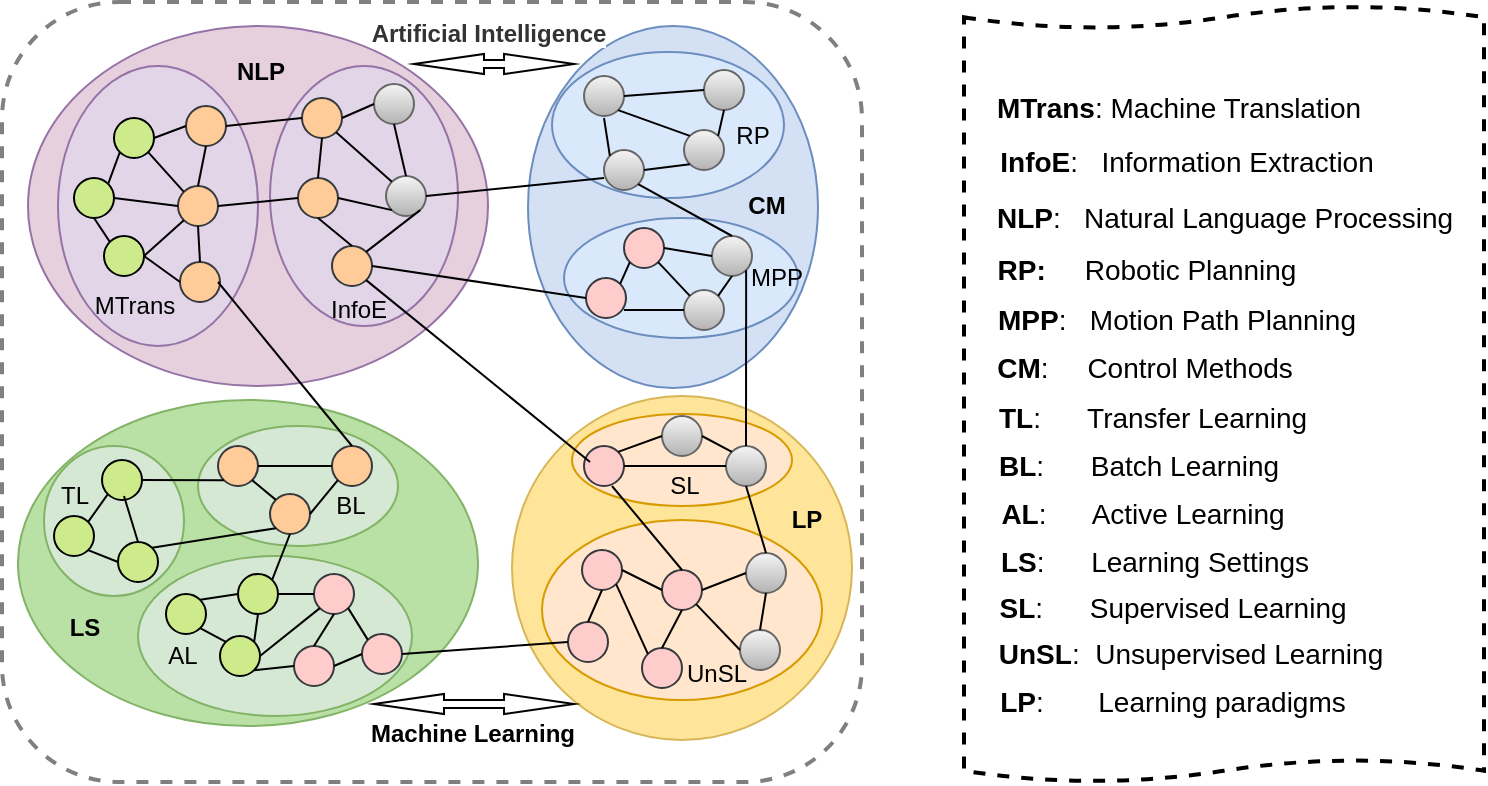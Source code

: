 <mxfile version="13.7.3" type="device"><diagram id="14IE2rQUAsmaFd_VFxhA" name="第 1 页"><mxGraphModel dx="782" dy="497" grid="1" gridSize="10" guides="1" tooltips="1" connect="1" arrows="1" fold="1" page="1" pageScale="1" pageWidth="827" pageHeight="1169" math="0" shadow="0"><root><mxCell id="0"/><mxCell id="1" parent="0"/><mxCell id="2hEy3VEk0m3lQvkDzE6Z-232" value="" style="shape=tape;whiteSpace=wrap;html=1;strokeWidth=2;size=0.029;dashed=1;" vertex="1" parent="1"><mxGeometry x="503" y="180" width="260" height="388" as="geometry"/></mxCell><mxCell id="2hEy3VEk0m3lQvkDzE6Z-185" value="" style="rounded=1;whiteSpace=wrap;html=1;dashed=1;strokeWidth=2;strokeColor=#808080;" vertex="1" parent="1"><mxGeometry x="22" y="178" width="430" height="390" as="geometry"/></mxCell><mxCell id="2hEy3VEk0m3lQvkDzE6Z-158" value="" style="ellipse;whiteSpace=wrap;html=1;strokeColor=#d6b656;fillColor=#FFE599;" vertex="1" parent="1"><mxGeometry x="277" y="375" width="170" height="172" as="geometry"/></mxCell><mxCell id="2hEy3VEk0m3lQvkDzE6Z-157" value="" style="ellipse;whiteSpace=wrap;html=1;strokeColor=#d79b00;fillColor=#ffe6cc;" vertex="1" parent="1"><mxGeometry x="292" y="437" width="140" height="90" as="geometry"/></mxCell><mxCell id="2hEy3VEk0m3lQvkDzE6Z-129" value="" style="ellipse;whiteSpace=wrap;html=1;strokeColor=#d79b00;fillColor=#ffe6cc;" vertex="1" parent="1"><mxGeometry x="307" y="384" width="110" height="46" as="geometry"/></mxCell><mxCell id="2hEy3VEk0m3lQvkDzE6Z-123" value="" style="ellipse;whiteSpace=wrap;html=1;strokeColor=#82b366;fillColor=#B9E0A5;" vertex="1" parent="1"><mxGeometry x="30" y="377" width="230" height="163" as="geometry"/></mxCell><mxCell id="2hEy3VEk0m3lQvkDzE6Z-107" value="" style="ellipse;whiteSpace=wrap;html=1;strokeColor=#82b366;fillColor=#d5e8d4;" vertex="1" parent="1"><mxGeometry x="90" y="455" width="137" height="80" as="geometry"/></mxCell><mxCell id="2hEy3VEk0m3lQvkDzE6Z-97" value="" style="ellipse;whiteSpace=wrap;html=1;strokeColor=#82b366;fillColor=#d5e8d4;" vertex="1" parent="1"><mxGeometry x="43" y="400" width="70" height="75" as="geometry"/></mxCell><mxCell id="2hEy3VEk0m3lQvkDzE6Z-90" value="" style="ellipse;whiteSpace=wrap;html=1;strokeColor=#82b366;fillColor=#d5e8d4;" vertex="1" parent="1"><mxGeometry x="120" y="390" width="100" height="60" as="geometry"/></mxCell><mxCell id="2hEy3VEk0m3lQvkDzE6Z-80" value="" style="ellipse;whiteSpace=wrap;html=1;strokeColor=#6c8ebf;fillColor=#D4E1F5;" vertex="1" parent="1"><mxGeometry x="285" y="190" width="145" height="181" as="geometry"/></mxCell><mxCell id="2hEy3VEk0m3lQvkDzE6Z-77" value="" style="ellipse;whiteSpace=wrap;html=1;strokeColor=#9673a6;fillColor=#E6D0DE;" vertex="1" parent="1"><mxGeometry x="35" y="190" width="230" height="180" as="geometry"/></mxCell><mxCell id="2hEy3VEk0m3lQvkDzE6Z-73" value="" style="ellipse;whiteSpace=wrap;html=1;strokeColor=#6c8ebf;fillColor=#dae8fc;" vertex="1" parent="1"><mxGeometry x="303" y="286" width="117" height="60" as="geometry"/></mxCell><mxCell id="2hEy3VEk0m3lQvkDzE6Z-60" value="" style="ellipse;whiteSpace=wrap;html=1;strokeColor=#6c8ebf;fillColor=#dae8fc;" vertex="1" parent="1"><mxGeometry x="297" y="203" width="116" height="73" as="geometry"/></mxCell><mxCell id="2hEy3VEk0m3lQvkDzE6Z-39" value="" style="ellipse;whiteSpace=wrap;html=1;strokeColor=#9673a6;fillColor=#e1d5e7;" vertex="1" parent="1"><mxGeometry x="156" y="210" width="94" height="130" as="geometry"/></mxCell><mxCell id="2hEy3VEk0m3lQvkDzE6Z-29" value="" style="ellipse;whiteSpace=wrap;html=1;strokeColor=#9673a6;fillColor=#e1d5e7;" vertex="1" parent="1"><mxGeometry x="50" y="210" width="100" height="140" as="geometry"/></mxCell><mxCell id="2hEy3VEk0m3lQvkDzE6Z-2" value="" style="ellipse;whiteSpace=wrap;html=1;aspect=fixed;fillColor=#cdeb8b;" vertex="1" parent="1"><mxGeometry x="78" y="236" width="20" height="20" as="geometry"/></mxCell><mxCell id="2hEy3VEk0m3lQvkDzE6Z-3" value="" style="ellipse;whiteSpace=wrap;html=1;aspect=fixed;fillColor=#cdeb8b;" vertex="1" parent="1"><mxGeometry x="58" y="266" width="20" height="20" as="geometry"/></mxCell><mxCell id="2hEy3VEk0m3lQvkDzE6Z-4" value="" style="ellipse;whiteSpace=wrap;html=1;aspect=fixed;fillColor=#cdeb8b;" vertex="1" parent="1"><mxGeometry x="73" y="295" width="20" height="20" as="geometry"/></mxCell><mxCell id="2hEy3VEk0m3lQvkDzE6Z-7" value="" style="ellipse;whiteSpace=wrap;html=1;aspect=fixed;fillColor=#ffcc99;strokeColor=#36393d;" vertex="1" parent="1"><mxGeometry x="114" y="230" width="20" height="20" as="geometry"/></mxCell><mxCell id="2hEy3VEk0m3lQvkDzE6Z-8" value="" style="ellipse;whiteSpace=wrap;html=1;aspect=fixed;fillColor=#ffcc99;strokeColor=#36393d;" vertex="1" parent="1"><mxGeometry x="110" y="270" width="20" height="20" as="geometry"/></mxCell><mxCell id="2hEy3VEk0m3lQvkDzE6Z-9" value="" style="ellipse;whiteSpace=wrap;html=1;aspect=fixed;fillColor=#ffcc99;strokeColor=#36393d;" vertex="1" parent="1"><mxGeometry x="111" y="308" width="20" height="20" as="geometry"/></mxCell><mxCell id="2hEy3VEk0m3lQvkDzE6Z-12" value="" style="ellipse;whiteSpace=wrap;html=1;aspect=fixed;fillColor=#ffcc99;strokeColor=#36393d;" vertex="1" parent="1"><mxGeometry x="170" y="266" width="20" height="20" as="geometry"/></mxCell><mxCell id="2hEy3VEk0m3lQvkDzE6Z-13" value="" style="ellipse;whiteSpace=wrap;html=1;aspect=fixed;fillColor=#ffcc99;strokeColor=#36393d;" vertex="1" parent="1"><mxGeometry x="172" y="226" width="20" height="20" as="geometry"/></mxCell><mxCell id="2hEy3VEk0m3lQvkDzE6Z-14" value="" style="endArrow=none;html=1;exitX=1;exitY=0.5;exitDx=0;exitDy=0;entryX=0;entryY=0.5;entryDx=0;entryDy=0;" edge="1" parent="1" source="2hEy3VEk0m3lQvkDzE6Z-2" target="2hEy3VEk0m3lQvkDzE6Z-7"><mxGeometry width="50" height="50" relative="1" as="geometry"><mxPoint x="370" y="430" as="sourcePoint"/><mxPoint x="110" y="240" as="targetPoint"/></mxGeometry></mxCell><mxCell id="2hEy3VEk0m3lQvkDzE6Z-15" value="" style="endArrow=none;html=1;exitX=1;exitY=1;exitDx=0;exitDy=0;entryX=0;entryY=0;entryDx=0;entryDy=0;" edge="1" parent="1" source="2hEy3VEk0m3lQvkDzE6Z-2" target="2hEy3VEk0m3lQvkDzE6Z-8"><mxGeometry width="50" height="50" relative="1" as="geometry"><mxPoint x="370" y="430" as="sourcePoint"/><mxPoint x="420" y="380" as="targetPoint"/></mxGeometry></mxCell><mxCell id="2hEy3VEk0m3lQvkDzE6Z-16" value="" style="endArrow=none;html=1;entryX=0;entryY=0.5;entryDx=0;entryDy=0;" edge="1" parent="1" target="2hEy3VEk0m3lQvkDzE6Z-9"><mxGeometry width="50" height="50" relative="1" as="geometry"><mxPoint x="93" y="305" as="sourcePoint"/><mxPoint x="420" y="380" as="targetPoint"/></mxGeometry></mxCell><mxCell id="2hEy3VEk0m3lQvkDzE6Z-17" value="" style="endArrow=none;html=1;exitX=1;exitY=0.5;exitDx=0;exitDy=0;entryX=0;entryY=1;entryDx=0;entryDy=0;" edge="1" parent="1" source="2hEy3VEk0m3lQvkDzE6Z-4" target="2hEy3VEk0m3lQvkDzE6Z-8"><mxGeometry width="50" height="50" relative="1" as="geometry"><mxPoint x="370" y="430" as="sourcePoint"/><mxPoint x="420" y="380" as="targetPoint"/></mxGeometry></mxCell><mxCell id="2hEy3VEk0m3lQvkDzE6Z-18" value="" style="endArrow=none;html=1;exitX=1;exitY=0.5;exitDx=0;exitDy=0;" edge="1" parent="1" source="2hEy3VEk0m3lQvkDzE6Z-3"><mxGeometry width="50" height="50" relative="1" as="geometry"><mxPoint x="370" y="430" as="sourcePoint"/><mxPoint x="110" y="280" as="targetPoint"/></mxGeometry></mxCell><mxCell id="2hEy3VEk0m3lQvkDzE6Z-19" value="" style="endArrow=none;html=1;exitX=1;exitY=0;exitDx=0;exitDy=0;entryX=0;entryY=1;entryDx=0;entryDy=0;" edge="1" parent="1" source="2hEy3VEk0m3lQvkDzE6Z-3" target="2hEy3VEk0m3lQvkDzE6Z-2"><mxGeometry width="50" height="50" relative="1" as="geometry"><mxPoint x="370" y="430" as="sourcePoint"/><mxPoint x="420" y="380" as="targetPoint"/></mxGeometry></mxCell><mxCell id="2hEy3VEk0m3lQvkDzE6Z-20" value="" style="endArrow=none;html=1;exitX=0.5;exitY=1;exitDx=0;exitDy=0;entryX=0;entryY=0;entryDx=0;entryDy=0;exitPerimeter=0;" edge="1" parent="1" source="2hEy3VEk0m3lQvkDzE6Z-3" target="2hEy3VEk0m3lQvkDzE6Z-4"><mxGeometry width="50" height="50" relative="1" as="geometry"><mxPoint x="370" y="430" as="sourcePoint"/><mxPoint x="420" y="380" as="targetPoint"/></mxGeometry></mxCell><mxCell id="2hEy3VEk0m3lQvkDzE6Z-21" value="" style="endArrow=none;html=1;entryX=0.5;entryY=1;entryDx=0;entryDy=0;exitX=0.5;exitY=0;exitDx=0;exitDy=0;" edge="1" parent="1" source="2hEy3VEk0m3lQvkDzE6Z-8" target="2hEy3VEk0m3lQvkDzE6Z-7"><mxGeometry width="50" height="50" relative="1" as="geometry"><mxPoint x="370" y="430" as="sourcePoint"/><mxPoint x="420" y="380" as="targetPoint"/></mxGeometry></mxCell><mxCell id="2hEy3VEk0m3lQvkDzE6Z-22" value="" style="endArrow=none;html=1;entryX=0.5;entryY=1;entryDx=0;entryDy=0;exitX=0.5;exitY=0;exitDx=0;exitDy=0;" edge="1" parent="1" source="2hEy3VEk0m3lQvkDzE6Z-9" target="2hEy3VEk0m3lQvkDzE6Z-8"><mxGeometry width="50" height="50" relative="1" as="geometry"><mxPoint x="370" y="430" as="sourcePoint"/><mxPoint x="420" y="380" as="targetPoint"/></mxGeometry></mxCell><mxCell id="2hEy3VEk0m3lQvkDzE6Z-23" value="" style="endArrow=none;html=1;entryX=1;entryY=0.5;entryDx=0;entryDy=0;exitX=0;exitY=0.5;exitDx=0;exitDy=0;" edge="1" parent="1" source="2hEy3VEk0m3lQvkDzE6Z-13" target="2hEy3VEk0m3lQvkDzE6Z-7"><mxGeometry width="50" height="50" relative="1" as="geometry"><mxPoint x="370" y="430" as="sourcePoint"/><mxPoint x="420" y="380" as="targetPoint"/></mxGeometry></mxCell><mxCell id="2hEy3VEk0m3lQvkDzE6Z-24" value="" style="endArrow=none;html=1;exitX=1;exitY=0.5;exitDx=0;exitDy=0;entryX=0;entryY=0.5;entryDx=0;entryDy=0;" edge="1" parent="1" source="2hEy3VEk0m3lQvkDzE6Z-8" target="2hEy3VEk0m3lQvkDzE6Z-12"><mxGeometry width="50" height="50" relative="1" as="geometry"><mxPoint x="370" y="430" as="sourcePoint"/><mxPoint x="420" y="380" as="targetPoint"/></mxGeometry></mxCell><mxCell id="2hEy3VEk0m3lQvkDzE6Z-26" value="" style="endArrow=none;html=1;entryX=0.5;entryY=1;entryDx=0;entryDy=0;exitX=0.5;exitY=0;exitDx=0;exitDy=0;" edge="1" parent="1" source="2hEy3VEk0m3lQvkDzE6Z-12" target="2hEy3VEk0m3lQvkDzE6Z-13"><mxGeometry width="50" height="50" relative="1" as="geometry"><mxPoint x="370" y="430" as="sourcePoint"/><mxPoint x="420" y="380" as="targetPoint"/></mxGeometry></mxCell><mxCell id="2hEy3VEk0m3lQvkDzE6Z-27" value="" style="ellipse;whiteSpace=wrap;html=1;aspect=fixed;fillColor=#ffcc99;strokeColor=#36393d;" vertex="1" parent="1"><mxGeometry x="187" y="300" width="20" height="20" as="geometry"/></mxCell><mxCell id="2hEy3VEk0m3lQvkDzE6Z-28" value="" style="endArrow=none;html=1;entryX=0.5;entryY=1;entryDx=0;entryDy=0;exitX=0.5;exitY=0;exitDx=0;exitDy=0;" edge="1" parent="1" source="2hEy3VEk0m3lQvkDzE6Z-27" target="2hEy3VEk0m3lQvkDzE6Z-12"><mxGeometry width="50" height="50" relative="1" as="geometry"><mxPoint x="370" y="430" as="sourcePoint"/><mxPoint x="420" y="380" as="targetPoint"/></mxGeometry></mxCell><mxCell id="2hEy3VEk0m3lQvkDzE6Z-30" value="" style="ellipse;whiteSpace=wrap;html=1;aspect=fixed;fillColor=#f5f5f5;strokeColor=#666666;gradientColor=#b3b3b3;" vertex="1" parent="1"><mxGeometry x="208" y="219" width="20" height="20" as="geometry"/></mxCell><mxCell id="2hEy3VEk0m3lQvkDzE6Z-34" value="" style="ellipse;whiteSpace=wrap;html=1;aspect=fixed;fillColor=#f5f5f5;strokeColor=#666666;gradientColor=#b3b3b3;" vertex="1" parent="1"><mxGeometry x="214" y="265" width="20" height="20" as="geometry"/></mxCell><mxCell id="2hEy3VEk0m3lQvkDzE6Z-36" value="" style="endArrow=none;html=1;exitX=1;exitY=0.5;exitDx=0;exitDy=0;entryX=0;entryY=0.5;entryDx=0;entryDy=0;" edge="1" parent="1" source="2hEy3VEk0m3lQvkDzE6Z-13" target="2hEy3VEk0m3lQvkDzE6Z-30"><mxGeometry width="50" height="50" relative="1" as="geometry"><mxPoint x="370" y="330" as="sourcePoint"/><mxPoint x="420" y="280" as="targetPoint"/></mxGeometry></mxCell><mxCell id="2hEy3VEk0m3lQvkDzE6Z-37" value="" style="endArrow=none;html=1;entryX=0;entryY=0;entryDx=0;entryDy=0;exitX=1;exitY=1;exitDx=0;exitDy=0;" edge="1" parent="1" source="2hEy3VEk0m3lQvkDzE6Z-13" target="2hEy3VEk0m3lQvkDzE6Z-34"><mxGeometry width="50" height="50" relative="1" as="geometry"><mxPoint x="190" y="230" as="sourcePoint"/><mxPoint x="420" y="280" as="targetPoint"/></mxGeometry></mxCell><mxCell id="2hEy3VEk0m3lQvkDzE6Z-42" value="" style="endArrow=none;html=1;exitX=1;exitY=0.5;exitDx=0;exitDy=0;entryX=0;entryY=1;entryDx=0;entryDy=0;" edge="1" parent="1" source="2hEy3VEk0m3lQvkDzE6Z-12" target="2hEy3VEk0m3lQvkDzE6Z-34"><mxGeometry width="50" height="50" relative="1" as="geometry"><mxPoint x="370" y="330" as="sourcePoint"/><mxPoint x="420" y="280" as="targetPoint"/></mxGeometry></mxCell><mxCell id="2hEy3VEk0m3lQvkDzE6Z-43" value="" style="endArrow=none;html=1;exitX=0.5;exitY=0;exitDx=0;exitDy=0;entryX=0.5;entryY=1;entryDx=0;entryDy=0;" edge="1" parent="1" source="2hEy3VEk0m3lQvkDzE6Z-34" target="2hEy3VEk0m3lQvkDzE6Z-30"><mxGeometry width="50" height="50" relative="1" as="geometry"><mxPoint x="370" y="330" as="sourcePoint"/><mxPoint x="420" y="280" as="targetPoint"/></mxGeometry></mxCell><mxCell id="2hEy3VEk0m3lQvkDzE6Z-44" value="" style="ellipse;whiteSpace=wrap;html=1;aspect=fixed;fillColor=#f5f5f5;strokeColor=#666666;gradientColor=#b3b3b3;" vertex="1" parent="1"><mxGeometry x="323" y="252" width="20" height="20" as="geometry"/></mxCell><mxCell id="2hEy3VEk0m3lQvkDzE6Z-45" value="" style="ellipse;whiteSpace=wrap;html=1;aspect=fixed;fillColor=#f5f5f5;strokeColor=#666666;gradientColor=#b3b3b3;" vertex="1" parent="1"><mxGeometry x="363" y="242" width="20" height="20" as="geometry"/></mxCell><mxCell id="2hEy3VEk0m3lQvkDzE6Z-46" value="" style="ellipse;whiteSpace=wrap;html=1;aspect=fixed;fillColor=#f5f5f5;strokeColor=#666666;gradientColor=#b3b3b3;" vertex="1" parent="1"><mxGeometry x="313" y="215" width="20" height="20" as="geometry"/></mxCell><mxCell id="2hEy3VEk0m3lQvkDzE6Z-47" value="" style="ellipse;whiteSpace=wrap;html=1;aspect=fixed;fillColor=#f5f5f5;strokeColor=#666666;gradientColor=#b3b3b3;" vertex="1" parent="1"><mxGeometry x="373" y="212" width="20" height="20" as="geometry"/></mxCell><mxCell id="2hEy3VEk0m3lQvkDzE6Z-55" value="" style="endArrow=none;html=1;exitX=1;exitY=0.5;exitDx=0;exitDy=0;entryX=0;entryY=0.5;entryDx=0;entryDy=0;" edge="1" parent="1" source="2hEy3VEk0m3lQvkDzE6Z-46" target="2hEy3VEk0m3lQvkDzE6Z-47"><mxGeometry width="50" height="50" relative="1" as="geometry"><mxPoint x="403" y="426" as="sourcePoint"/><mxPoint x="453" y="376" as="targetPoint"/></mxGeometry></mxCell><mxCell id="2hEy3VEk0m3lQvkDzE6Z-56" value="" style="endArrow=none;html=1;exitX=1;exitY=1;exitDx=0;exitDy=0;entryX=0;entryY=0;entryDx=0;entryDy=0;" edge="1" parent="1" source="2hEy3VEk0m3lQvkDzE6Z-46" target="2hEy3VEk0m3lQvkDzE6Z-45"><mxGeometry width="50" height="50" relative="1" as="geometry"><mxPoint x="403" y="426" as="sourcePoint"/><mxPoint x="453" y="376" as="targetPoint"/></mxGeometry></mxCell><mxCell id="2hEy3VEk0m3lQvkDzE6Z-57" value="" style="endArrow=none;html=1;entryX=0;entryY=0;entryDx=0;entryDy=0;" edge="1" parent="1" target="2hEy3VEk0m3lQvkDzE6Z-44"><mxGeometry width="50" height="50" relative="1" as="geometry"><mxPoint x="323" y="236" as="sourcePoint"/><mxPoint x="453" y="376" as="targetPoint"/></mxGeometry></mxCell><mxCell id="2hEy3VEk0m3lQvkDzE6Z-58" value="" style="endArrow=none;html=1;exitX=1;exitY=0;exitDx=0;exitDy=0;entryX=0.5;entryY=1;entryDx=0;entryDy=0;" edge="1" parent="1" source="2hEy3VEk0m3lQvkDzE6Z-45" target="2hEy3VEk0m3lQvkDzE6Z-47"><mxGeometry width="50" height="50" relative="1" as="geometry"><mxPoint x="403" y="426" as="sourcePoint"/><mxPoint x="453" y="376" as="targetPoint"/></mxGeometry></mxCell><mxCell id="2hEy3VEk0m3lQvkDzE6Z-59" value="" style="endArrow=none;html=1;exitX=1;exitY=0.5;exitDx=0;exitDy=0;entryX=0;entryY=1;entryDx=0;entryDy=0;" edge="1" parent="1" source="2hEy3VEk0m3lQvkDzE6Z-44" target="2hEy3VEk0m3lQvkDzE6Z-45"><mxGeometry width="50" height="50" relative="1" as="geometry"><mxPoint x="403" y="426" as="sourcePoint"/><mxPoint x="453" y="376" as="targetPoint"/></mxGeometry></mxCell><mxCell id="2hEy3VEk0m3lQvkDzE6Z-64" value="" style="ellipse;whiteSpace=wrap;html=1;aspect=fixed;fillColor=#f5f5f5;strokeColor=#666666;gradientColor=#b3b3b3;" vertex="1" parent="1"><mxGeometry x="377" y="295" width="20" height="20" as="geometry"/></mxCell><mxCell id="2hEy3VEk0m3lQvkDzE6Z-65" value="" style="ellipse;whiteSpace=wrap;html=1;aspect=fixed;fillColor=#f5f5f5;strokeColor=#666666;gradientColor=#b3b3b3;" vertex="1" parent="1"><mxGeometry x="363" y="322" width="20" height="20" as="geometry"/></mxCell><mxCell id="2hEy3VEk0m3lQvkDzE6Z-66" value="" style="ellipse;whiteSpace=wrap;html=1;aspect=fixed;fillColor=#ffcccc;strokeColor=#36393d;" vertex="1" parent="1"><mxGeometry x="314" y="316" width="20" height="20" as="geometry"/></mxCell><mxCell id="2hEy3VEk0m3lQvkDzE6Z-67" value="" style="ellipse;whiteSpace=wrap;html=1;aspect=fixed;fillColor=#ffcccc;strokeColor=#36393d;" vertex="1" parent="1"><mxGeometry x="333" y="291" width="20" height="20" as="geometry"/></mxCell><mxCell id="2hEy3VEk0m3lQvkDzE6Z-68" value="" style="endArrow=none;html=1;entryX=0;entryY=1;entryDx=0;entryDy=0;exitX=1;exitY=0;exitDx=0;exitDy=0;" edge="1" parent="1" source="2hEy3VEk0m3lQvkDzE6Z-66" target="2hEy3VEk0m3lQvkDzE6Z-67"><mxGeometry width="50" height="50" relative="1" as="geometry"><mxPoint x="403" y="426" as="sourcePoint"/><mxPoint x="453" y="376" as="targetPoint"/></mxGeometry></mxCell><mxCell id="2hEy3VEk0m3lQvkDzE6Z-69" value="" style="endArrow=none;html=1;entryX=1;entryY=1;entryDx=0;entryDy=0;exitX=0;exitY=0;exitDx=0;exitDy=0;" edge="1" parent="1" source="2hEy3VEk0m3lQvkDzE6Z-65" target="2hEy3VEk0m3lQvkDzE6Z-67"><mxGeometry width="50" height="50" relative="1" as="geometry"><mxPoint x="403" y="426" as="sourcePoint"/><mxPoint x="453" y="376" as="targetPoint"/></mxGeometry></mxCell><mxCell id="2hEy3VEk0m3lQvkDzE6Z-70" value="" style="endArrow=none;html=1;exitX=1;exitY=0.5;exitDx=0;exitDy=0;entryX=0;entryY=0.5;entryDx=0;entryDy=0;" edge="1" parent="1" source="2hEy3VEk0m3lQvkDzE6Z-67" target="2hEy3VEk0m3lQvkDzE6Z-64"><mxGeometry width="50" height="50" relative="1" as="geometry"><mxPoint x="403" y="426" as="sourcePoint"/><mxPoint x="453" y="376" as="targetPoint"/></mxGeometry></mxCell><mxCell id="2hEy3VEk0m3lQvkDzE6Z-71" value="" style="endArrow=none;html=1;entryX=0.5;entryY=1;entryDx=0;entryDy=0;exitX=1;exitY=0;exitDx=0;exitDy=0;" edge="1" parent="1" source="2hEy3VEk0m3lQvkDzE6Z-65" target="2hEy3VEk0m3lQvkDzE6Z-64"><mxGeometry width="50" height="50" relative="1" as="geometry"><mxPoint x="403" y="426" as="sourcePoint"/><mxPoint x="453" y="376" as="targetPoint"/></mxGeometry></mxCell><mxCell id="2hEy3VEk0m3lQvkDzE6Z-75" value="" style="endArrow=none;html=1;entryX=0;entryY=0.5;entryDx=0;entryDy=0;" edge="1" parent="1" target="2hEy3VEk0m3lQvkDzE6Z-65"><mxGeometry width="50" height="50" relative="1" as="geometry"><mxPoint x="333" y="332" as="sourcePoint"/><mxPoint x="453" y="376" as="targetPoint"/></mxGeometry></mxCell><mxCell id="2hEy3VEk0m3lQvkDzE6Z-81" value="" style="ellipse;whiteSpace=wrap;html=1;aspect=fixed;fillColor=#ffcc99;strokeColor=#36393d;" vertex="1" parent="1"><mxGeometry x="187" y="400" width="20" height="20" as="geometry"/></mxCell><mxCell id="2hEy3VEk0m3lQvkDzE6Z-82" value="" style="ellipse;whiteSpace=wrap;html=1;aspect=fixed;fillColor=#ffcc99;strokeColor=#36393d;" vertex="1" parent="1"><mxGeometry x="156" y="424" width="20" height="20" as="geometry"/></mxCell><mxCell id="2hEy3VEk0m3lQvkDzE6Z-83" value="" style="ellipse;whiteSpace=wrap;html=1;aspect=fixed;fillColor=#ffcc99;strokeColor=#36393d;" vertex="1" parent="1"><mxGeometry x="130" y="400" width="20" height="20" as="geometry"/></mxCell><mxCell id="2hEy3VEk0m3lQvkDzE6Z-85" value="" style="endArrow=none;html=1;exitX=1;exitY=0.5;exitDx=0;exitDy=0;entryX=0;entryY=0.5;entryDx=0;entryDy=0;" edge="1" parent="1" source="2hEy3VEk0m3lQvkDzE6Z-83" target="2hEy3VEk0m3lQvkDzE6Z-81"><mxGeometry width="50" height="50" relative="1" as="geometry"><mxPoint x="370" y="440" as="sourcePoint"/><mxPoint x="420" y="390" as="targetPoint"/></mxGeometry></mxCell><mxCell id="2hEy3VEk0m3lQvkDzE6Z-86" value="" style="endArrow=none;html=1;entryX=0;entryY=1;entryDx=0;entryDy=0;exitX=1;exitY=0.5;exitDx=0;exitDy=0;" edge="1" parent="1" source="2hEy3VEk0m3lQvkDzE6Z-82" target="2hEy3VEk0m3lQvkDzE6Z-81"><mxGeometry width="50" height="50" relative="1" as="geometry"><mxPoint x="208.426" y="396.716" as="sourcePoint"/><mxPoint x="420" y="390" as="targetPoint"/></mxGeometry></mxCell><mxCell id="2hEy3VEk0m3lQvkDzE6Z-87" value="" style="endArrow=none;html=1;entryX=0;entryY=0;entryDx=0;entryDy=0;exitX=1;exitY=1;exitDx=0;exitDy=0;" edge="1" parent="1" source="2hEy3VEk0m3lQvkDzE6Z-83" target="2hEy3VEk0m3lQvkDzE6Z-82"><mxGeometry width="50" height="50" relative="1" as="geometry"><mxPoint x="140" y="410" as="sourcePoint"/><mxPoint x="420" y="390" as="targetPoint"/></mxGeometry></mxCell><mxCell id="2hEy3VEk0m3lQvkDzE6Z-91" value="" style="ellipse;whiteSpace=wrap;html=1;aspect=fixed;fillColor=#cdeb8b;" vertex="1" parent="1"><mxGeometry x="80" y="448" width="20" height="20" as="geometry"/></mxCell><mxCell id="2hEy3VEk0m3lQvkDzE6Z-92" value="" style="ellipse;whiteSpace=wrap;html=1;aspect=fixed;fillColor=#cdeb8b;" vertex="1" parent="1"><mxGeometry x="48" y="435" width="20" height="20" as="geometry"/></mxCell><mxCell id="2hEy3VEk0m3lQvkDzE6Z-93" value="" style="ellipse;whiteSpace=wrap;html=1;aspect=fixed;fillColor=#cdeb8b;" vertex="1" parent="1"><mxGeometry x="72" y="407" width="20" height="20" as="geometry"/></mxCell><mxCell id="2hEy3VEk0m3lQvkDzE6Z-94" value="" style="endArrow=none;html=1;entryX=0.5;entryY=0;entryDx=0;entryDy=0;" edge="1" parent="1" target="2hEy3VEk0m3lQvkDzE6Z-91"><mxGeometry width="50" height="50" relative="1" as="geometry"><mxPoint x="83" y="425" as="sourcePoint"/><mxPoint x="430" y="385" as="targetPoint"/></mxGeometry></mxCell><mxCell id="2hEy3VEk0m3lQvkDzE6Z-95" value="" style="endArrow=none;html=1;exitX=1;exitY=0;exitDx=0;exitDy=0;entryX=0;entryY=1;entryDx=0;entryDy=0;" edge="1" parent="1" source="2hEy3VEk0m3lQvkDzE6Z-92" target="2hEy3VEk0m3lQvkDzE6Z-93"><mxGeometry width="50" height="50" relative="1" as="geometry"><mxPoint x="380" y="435" as="sourcePoint"/><mxPoint x="430" y="385" as="targetPoint"/></mxGeometry></mxCell><mxCell id="2hEy3VEk0m3lQvkDzE6Z-96" value="" style="endArrow=none;html=1;exitX=1;exitY=1;exitDx=0;exitDy=0;entryX=0;entryY=0.5;entryDx=0;entryDy=0;" edge="1" parent="1" source="2hEy3VEk0m3lQvkDzE6Z-92" target="2hEy3VEk0m3lQvkDzE6Z-91"><mxGeometry width="50" height="50" relative="1" as="geometry"><mxPoint x="380" y="435" as="sourcePoint"/><mxPoint x="430" y="385" as="targetPoint"/></mxGeometry></mxCell><mxCell id="2hEy3VEk0m3lQvkDzE6Z-98" value="" style="ellipse;whiteSpace=wrap;html=1;aspect=fixed;fillColor=#cdeb8b;" vertex="1" parent="1"><mxGeometry x="104" y="474" width="20" height="20" as="geometry"/></mxCell><mxCell id="2hEy3VEk0m3lQvkDzE6Z-99" value="" style="ellipse;whiteSpace=wrap;html=1;aspect=fixed;fillColor=#cdeb8b;" vertex="1" parent="1"><mxGeometry x="131" y="495" width="20" height="20" as="geometry"/></mxCell><mxCell id="2hEy3VEk0m3lQvkDzE6Z-100" value="" style="ellipse;whiteSpace=wrap;html=1;aspect=fixed;fillColor=#cdeb8b;" vertex="1" parent="1"><mxGeometry x="140" y="464" width="20" height="20" as="geometry"/></mxCell><mxCell id="2hEy3VEk0m3lQvkDzE6Z-102" value="" style="endArrow=none;html=1;exitX=1;exitY=0;exitDx=0;exitDy=0;" edge="1" parent="1" source="2hEy3VEk0m3lQvkDzE6Z-98"><mxGeometry width="50" height="50" relative="1" as="geometry"><mxPoint x="370" y="424" as="sourcePoint"/><mxPoint x="140" y="474" as="targetPoint"/></mxGeometry></mxCell><mxCell id="2hEy3VEk0m3lQvkDzE6Z-104" value="" style="endArrow=none;html=1;exitX=1;exitY=1;exitDx=0;exitDy=0;entryX=0;entryY=0;entryDx=0;entryDy=0;" edge="1" parent="1" source="2hEy3VEk0m3lQvkDzE6Z-98" target="2hEy3VEk0m3lQvkDzE6Z-99"><mxGeometry width="50" height="50" relative="1" as="geometry"><mxPoint x="370" y="424" as="sourcePoint"/><mxPoint x="420" y="374" as="targetPoint"/></mxGeometry></mxCell><mxCell id="2hEy3VEk0m3lQvkDzE6Z-105" value="" style="endArrow=none;html=1;entryX=0.5;entryY=1;entryDx=0;entryDy=0;exitX=1;exitY=0;exitDx=0;exitDy=0;" edge="1" parent="1" source="2hEy3VEk0m3lQvkDzE6Z-99" target="2hEy3VEk0m3lQvkDzE6Z-100"><mxGeometry width="50" height="50" relative="1" as="geometry"><mxPoint x="150" y="504" as="sourcePoint"/><mxPoint x="420" y="374" as="targetPoint"/></mxGeometry></mxCell><mxCell id="2hEy3VEk0m3lQvkDzE6Z-108" value="" style="ellipse;whiteSpace=wrap;html=1;aspect=fixed;fillColor=#ffcccc;strokeColor=#36393d;" vertex="1" parent="1"><mxGeometry x="178" y="464" width="20" height="20" as="geometry"/></mxCell><mxCell id="2hEy3VEk0m3lQvkDzE6Z-112" value="" style="ellipse;whiteSpace=wrap;html=1;aspect=fixed;fillColor=#ffcccc;strokeColor=#36393d;fontStyle=1" vertex="1" parent="1"><mxGeometry x="202" y="494" width="20" height="20" as="geometry"/></mxCell><mxCell id="2hEy3VEk0m3lQvkDzE6Z-113" value="" style="ellipse;whiteSpace=wrap;html=1;aspect=fixed;fillColor=#ffcccc;strokeColor=#36393d;direction=south;" vertex="1" parent="1"><mxGeometry x="168" y="500" width="20" height="20" as="geometry"/></mxCell><mxCell id="2hEy3VEk0m3lQvkDzE6Z-117" value="" style="endArrow=none;html=1;exitX=0;exitY=0.5;exitDx=0;exitDy=0;entryX=0.5;entryY=1;entryDx=0;entryDy=0;" edge="1" parent="1" source="2hEy3VEk0m3lQvkDzE6Z-113" target="2hEy3VEk0m3lQvkDzE6Z-108"><mxGeometry width="50" height="50" relative="1" as="geometry"><mxPoint x="370" y="424" as="sourcePoint"/><mxPoint x="420" y="374" as="targetPoint"/></mxGeometry></mxCell><mxCell id="2hEy3VEk0m3lQvkDzE6Z-118" value="" style="endArrow=none;html=1;exitX=0.5;exitY=0;exitDx=0;exitDy=0;entryX=0;entryY=0.5;entryDx=0;entryDy=0;" edge="1" parent="1" source="2hEy3VEk0m3lQvkDzE6Z-113" target="2hEy3VEk0m3lQvkDzE6Z-112"><mxGeometry width="50" height="50" relative="1" as="geometry"><mxPoint x="370" y="424" as="sourcePoint"/><mxPoint x="420" y="374" as="targetPoint"/></mxGeometry></mxCell><mxCell id="2hEy3VEk0m3lQvkDzE6Z-119" value="" style="endArrow=none;html=1;entryX=1;entryY=1;entryDx=0;entryDy=0;exitX=0;exitY=0;exitDx=0;exitDy=0;" edge="1" parent="1" source="2hEy3VEk0m3lQvkDzE6Z-112" target="2hEy3VEk0m3lQvkDzE6Z-108"><mxGeometry width="50" height="50" relative="1" as="geometry"><mxPoint x="370" y="424" as="sourcePoint"/><mxPoint x="420" y="374" as="targetPoint"/></mxGeometry></mxCell><mxCell id="2hEy3VEk0m3lQvkDzE6Z-120" value="" style="endArrow=none;html=1;exitX=1;exitY=1;exitDx=0;exitDy=0;entryX=0.5;entryY=1;entryDx=0;entryDy=0;" edge="1" parent="1" source="2hEy3VEk0m3lQvkDzE6Z-99" target="2hEy3VEk0m3lQvkDzE6Z-113"><mxGeometry width="50" height="50" relative="1" as="geometry"><mxPoint x="370" y="424" as="sourcePoint"/><mxPoint x="420" y="374" as="targetPoint"/></mxGeometry></mxCell><mxCell id="2hEy3VEk0m3lQvkDzE6Z-121" value="" style="endArrow=none;html=1;exitX=1;exitY=0.5;exitDx=0;exitDy=0;entryX=0;entryY=1;entryDx=0;entryDy=0;" edge="1" parent="1" source="2hEy3VEk0m3lQvkDzE6Z-99" target="2hEy3VEk0m3lQvkDzE6Z-108"><mxGeometry width="50" height="50" relative="1" as="geometry"><mxPoint x="370" y="424" as="sourcePoint"/><mxPoint x="420" y="374" as="targetPoint"/></mxGeometry></mxCell><mxCell id="2hEy3VEk0m3lQvkDzE6Z-122" value="" style="endArrow=none;html=1;exitX=1;exitY=0.5;exitDx=0;exitDy=0;entryX=0;entryY=0.5;entryDx=0;entryDy=0;" edge="1" parent="1" source="2hEy3VEk0m3lQvkDzE6Z-100" target="2hEy3VEk0m3lQvkDzE6Z-108"><mxGeometry width="50" height="50" relative="1" as="geometry"><mxPoint x="370" y="424" as="sourcePoint"/><mxPoint x="420" y="374" as="targetPoint"/></mxGeometry></mxCell><mxCell id="2hEy3VEk0m3lQvkDzE6Z-124" value="" style="ellipse;whiteSpace=wrap;html=1;aspect=fixed;fillColor=#f5f5f5;strokeColor=#666666;gradientColor=#b3b3b3;" vertex="1" parent="1"><mxGeometry x="352" y="385" width="20" height="20" as="geometry"/></mxCell><mxCell id="2hEy3VEk0m3lQvkDzE6Z-125" value="" style="ellipse;whiteSpace=wrap;html=1;aspect=fixed;fillColor=#f5f5f5;strokeColor=#666666;gradientColor=#b3b3b3;" vertex="1" parent="1"><mxGeometry x="384" y="400" width="20" height="20" as="geometry"/></mxCell><mxCell id="2hEy3VEk0m3lQvkDzE6Z-126" value="" style="ellipse;whiteSpace=wrap;html=1;aspect=fixed;fillColor=#ffcccc;strokeColor=#36393d;" vertex="1" parent="1"><mxGeometry x="313" y="400" width="20" height="20" as="geometry"/></mxCell><mxCell id="2hEy3VEk0m3lQvkDzE6Z-127" value="" style="ellipse;whiteSpace=wrap;html=1;aspect=fixed;fillColor=#ffcccc;strokeColor=#36393d;" vertex="1" parent="1"><mxGeometry x="312" y="452" width="20" height="20" as="geometry"/></mxCell><mxCell id="2hEy3VEk0m3lQvkDzE6Z-130" value="" style="endArrow=none;html=1;entryX=1;entryY=0.5;entryDx=0;entryDy=0;exitX=0;exitY=0;exitDx=0;exitDy=0;" edge="1" parent="1" source="2hEy3VEk0m3lQvkDzE6Z-125" target="2hEy3VEk0m3lQvkDzE6Z-124"><mxGeometry width="50" height="50" relative="1" as="geometry"><mxPoint x="367" y="430" as="sourcePoint"/><mxPoint x="417" y="380" as="targetPoint"/></mxGeometry></mxCell><mxCell id="2hEy3VEk0m3lQvkDzE6Z-131" value="" style="endArrow=none;html=1;entryX=0;entryY=0.5;entryDx=0;entryDy=0;exitX=1;exitY=0;exitDx=0;exitDy=0;" edge="1" parent="1" source="2hEy3VEk0m3lQvkDzE6Z-126" target="2hEy3VEk0m3lQvkDzE6Z-124"><mxGeometry width="50" height="50" relative="1" as="geometry"><mxPoint x="367" y="430" as="sourcePoint"/><mxPoint x="417" y="380" as="targetPoint"/></mxGeometry></mxCell><mxCell id="2hEy3VEk0m3lQvkDzE6Z-132" value="" style="endArrow=none;html=1;exitX=1;exitY=0.5;exitDx=0;exitDy=0;entryX=0;entryY=0.5;entryDx=0;entryDy=0;" edge="1" parent="1" source="2hEy3VEk0m3lQvkDzE6Z-126" target="2hEy3VEk0m3lQvkDzE6Z-125"><mxGeometry width="50" height="50" relative="1" as="geometry"><mxPoint x="367" y="430" as="sourcePoint"/><mxPoint x="387" y="420" as="targetPoint"/></mxGeometry></mxCell><mxCell id="2hEy3VEk0m3lQvkDzE6Z-133" value="" style="ellipse;whiteSpace=wrap;html=1;aspect=fixed;fillColor=#ffcccc;strokeColor=#36393d;" vertex="1" parent="1"><mxGeometry x="305" y="488" width="20" height="20" as="geometry"/></mxCell><mxCell id="2hEy3VEk0m3lQvkDzE6Z-134" value="" style="ellipse;whiteSpace=wrap;html=1;aspect=fixed;fillColor=#ffcccc;strokeColor=#36393d;" vertex="1" parent="1"><mxGeometry x="352" y="462" width="20" height="20" as="geometry"/></mxCell><mxCell id="2hEy3VEk0m3lQvkDzE6Z-135" value="" style="ellipse;whiteSpace=wrap;html=1;aspect=fixed;fillColor=#ffcccc;strokeColor=#36393d;" vertex="1" parent="1"><mxGeometry x="342" y="501" width="20" height="20" as="geometry"/></mxCell><mxCell id="2hEy3VEk0m3lQvkDzE6Z-139" value="" style="ellipse;whiteSpace=wrap;html=1;aspect=fixed;fillColor=#f5f5f5;strokeColor=#666666;gradientColor=#b3b3b3;" vertex="1" parent="1"><mxGeometry x="391" y="492" width="20" height="20" as="geometry"/></mxCell><mxCell id="2hEy3VEk0m3lQvkDzE6Z-140" value="" style="ellipse;whiteSpace=wrap;html=1;aspect=fixed;fillColor=#f5f5f5;strokeColor=#666666;gradientColor=#b3b3b3;" vertex="1" parent="1"><mxGeometry x="394" y="453.5" width="20" height="20" as="geometry"/></mxCell><mxCell id="2hEy3VEk0m3lQvkDzE6Z-142" value="" style="endArrow=none;html=1;entryX=0;entryY=0.5;entryDx=0;entryDy=0;exitX=1;exitY=0.5;exitDx=0;exitDy=0;" edge="1" parent="1" source="2hEy3VEk0m3lQvkDzE6Z-134" target="2hEy3VEk0m3lQvkDzE6Z-140"><mxGeometry width="50" height="50" relative="1" as="geometry"><mxPoint x="367" y="427" as="sourcePoint"/><mxPoint x="417" y="377" as="targetPoint"/></mxGeometry></mxCell><mxCell id="2hEy3VEk0m3lQvkDzE6Z-143" value="" style="endArrow=none;html=1;entryX=0;entryY=0.5;entryDx=0;entryDy=0;exitX=1;exitY=1;exitDx=0;exitDy=0;" edge="1" parent="1" source="2hEy3VEk0m3lQvkDzE6Z-134" target="2hEy3VEk0m3lQvkDzE6Z-139"><mxGeometry width="50" height="50" relative="1" as="geometry"><mxPoint x="367" y="427" as="sourcePoint"/><mxPoint x="417" y="377" as="targetPoint"/></mxGeometry></mxCell><mxCell id="2hEy3VEk0m3lQvkDzE6Z-144" value="" style="endArrow=none;html=1;entryX=0.5;entryY=1;entryDx=0;entryDy=0;exitX=0.5;exitY=0;exitDx=0;exitDy=0;" edge="1" parent="1" source="2hEy3VEk0m3lQvkDzE6Z-139" target="2hEy3VEk0m3lQvkDzE6Z-140"><mxGeometry width="50" height="50" relative="1" as="geometry"><mxPoint x="367" y="427" as="sourcePoint"/><mxPoint x="417" y="377" as="targetPoint"/></mxGeometry></mxCell><mxCell id="2hEy3VEk0m3lQvkDzE6Z-146" value="" style="endArrow=none;html=1;entryX=0.5;entryY=0;entryDx=0;entryDy=0;exitX=0.5;exitY=1;exitDx=0;exitDy=0;" edge="1" parent="1" source="2hEy3VEk0m3lQvkDzE6Z-134" target="2hEy3VEk0m3lQvkDzE6Z-135"><mxGeometry width="50" height="50" relative="1" as="geometry"><mxPoint x="367" y="427" as="sourcePoint"/><mxPoint x="417" y="377" as="targetPoint"/></mxGeometry></mxCell><mxCell id="2hEy3VEk0m3lQvkDzE6Z-147" value="" style="endArrow=none;html=1;exitX=1;exitY=0.5;exitDx=0;exitDy=0;entryX=0;entryY=0.5;entryDx=0;entryDy=0;" edge="1" parent="1" source="2hEy3VEk0m3lQvkDzE6Z-127" target="2hEy3VEk0m3lQvkDzE6Z-134"><mxGeometry width="50" height="50" relative="1" as="geometry"><mxPoint x="367" y="427" as="sourcePoint"/><mxPoint x="417" y="377" as="targetPoint"/></mxGeometry></mxCell><mxCell id="2hEy3VEk0m3lQvkDzE6Z-148" value="" style="endArrow=none;html=1;exitX=1;exitY=1;exitDx=0;exitDy=0;entryX=0;entryY=0;entryDx=0;entryDy=0;" edge="1" parent="1" source="2hEy3VEk0m3lQvkDzE6Z-127" target="2hEy3VEk0m3lQvkDzE6Z-135"><mxGeometry width="50" height="50" relative="1" as="geometry"><mxPoint x="367" y="427" as="sourcePoint"/><mxPoint x="347" y="497" as="targetPoint"/></mxGeometry></mxCell><mxCell id="2hEy3VEk0m3lQvkDzE6Z-149" value="" style="endArrow=none;html=1;entryX=0.5;entryY=1;entryDx=0;entryDy=0;exitX=0.5;exitY=0;exitDx=0;exitDy=0;" edge="1" parent="1" source="2hEy3VEk0m3lQvkDzE6Z-133" target="2hEy3VEk0m3lQvkDzE6Z-127"><mxGeometry width="50" height="50" relative="1" as="geometry"><mxPoint x="367" y="427" as="sourcePoint"/><mxPoint x="417" y="377" as="targetPoint"/></mxGeometry></mxCell><mxCell id="2hEy3VEk0m3lQvkDzE6Z-150" value="" style="endArrow=none;html=1;exitX=1;exitY=0.5;exitDx=0;exitDy=0;entryX=0;entryY=0.5;entryDx=0;entryDy=0;" edge="1" parent="1" source="2hEy3VEk0m3lQvkDzE6Z-112" target="2hEy3VEk0m3lQvkDzE6Z-133"><mxGeometry width="50" height="50" relative="1" as="geometry"><mxPoint x="370" y="430" as="sourcePoint"/><mxPoint x="420" y="380" as="targetPoint"/></mxGeometry></mxCell><mxCell id="2hEy3VEk0m3lQvkDzE6Z-151" value="" style="endArrow=none;html=1;exitX=0.5;exitY=0;exitDx=0;exitDy=0;" edge="1" parent="1" source="2hEy3VEk0m3lQvkDzE6Z-134"><mxGeometry width="50" height="50" relative="1" as="geometry"><mxPoint x="367" y="427" as="sourcePoint"/><mxPoint x="327" y="420" as="targetPoint"/></mxGeometry></mxCell><mxCell id="2hEy3VEk0m3lQvkDzE6Z-152" value="" style="endArrow=none;html=1;exitX=0.5;exitY=1;exitDx=0;exitDy=0;entryX=0.5;entryY=0;entryDx=0;entryDy=0;" edge="1" parent="1" source="2hEy3VEk0m3lQvkDzE6Z-125" target="2hEy3VEk0m3lQvkDzE6Z-140"><mxGeometry width="50" height="50" relative="1" as="geometry"><mxPoint x="367" y="427" as="sourcePoint"/><mxPoint x="417" y="377" as="targetPoint"/></mxGeometry></mxCell><mxCell id="2hEy3VEk0m3lQvkDzE6Z-153" value="" style="endArrow=none;html=1;entryX=1;entryY=1;entryDx=0;entryDy=0;exitX=0.5;exitY=0;exitDx=0;exitDy=0;" edge="1" parent="1" source="2hEy3VEk0m3lQvkDzE6Z-125" target="2hEy3VEk0m3lQvkDzE6Z-64"><mxGeometry width="50" height="50" relative="1" as="geometry"><mxPoint x="370" y="430" as="sourcePoint"/><mxPoint x="420" y="380" as="targetPoint"/></mxGeometry></mxCell><mxCell id="2hEy3VEk0m3lQvkDzE6Z-154" value="" style="endArrow=none;html=1;entryX=0.5;entryY=0;entryDx=0;entryDy=0;exitX=1;exitY=1;exitDx=0;exitDy=0;" edge="1" parent="1" source="2hEy3VEk0m3lQvkDzE6Z-44" target="2hEy3VEk0m3lQvkDzE6Z-64"><mxGeometry width="50" height="50" relative="1" as="geometry"><mxPoint x="388" y="426" as="sourcePoint"/><mxPoint x="438" y="376" as="targetPoint"/></mxGeometry></mxCell><mxCell id="2hEy3VEk0m3lQvkDzE6Z-159" value="" style="endArrow=none;html=1;exitX=1;exitY=0;exitDx=0;exitDy=0;entryX=0.5;entryY=1;entryDx=0;entryDy=0;" edge="1" parent="1" source="2hEy3VEk0m3lQvkDzE6Z-100" target="2hEy3VEk0m3lQvkDzE6Z-82"><mxGeometry width="50" height="50" relative="1" as="geometry"><mxPoint x="370" y="430" as="sourcePoint"/><mxPoint x="420" y="380" as="targetPoint"/></mxGeometry></mxCell><mxCell id="2hEy3VEk0m3lQvkDzE6Z-160" value="" style="endArrow=none;html=1;entryX=1;entryY=0;entryDx=0;entryDy=0;exitX=0;exitY=1;exitDx=0;exitDy=0;" edge="1" parent="1" source="2hEy3VEk0m3lQvkDzE6Z-82" target="2hEy3VEk0m3lQvkDzE6Z-91"><mxGeometry width="50" height="50" relative="1" as="geometry"><mxPoint x="370" y="430" as="sourcePoint"/><mxPoint x="420" y="380" as="targetPoint"/></mxGeometry></mxCell><mxCell id="2hEy3VEk0m3lQvkDzE6Z-161" value="" style="endArrow=none;html=1;exitX=1;exitY=0.5;exitDx=0;exitDy=0;entryX=0;entryY=1;entryDx=0;entryDy=0;" edge="1" parent="1" source="2hEy3VEk0m3lQvkDzE6Z-93" target="2hEy3VEk0m3lQvkDzE6Z-83"><mxGeometry width="50" height="50" relative="1" as="geometry"><mxPoint x="370" y="430" as="sourcePoint"/><mxPoint x="120" y="417" as="targetPoint"/></mxGeometry></mxCell><mxCell id="2hEy3VEk0m3lQvkDzE6Z-162" value="" style="endArrow=none;html=1;exitX=0.5;exitY=0;exitDx=0;exitDy=0;" edge="1" parent="1" source="2hEy3VEk0m3lQvkDzE6Z-81"><mxGeometry width="50" height="50" relative="1" as="geometry"><mxPoint x="370" y="430" as="sourcePoint"/><mxPoint x="130" y="318" as="targetPoint"/></mxGeometry></mxCell><mxCell id="2hEy3VEk0m3lQvkDzE6Z-165" value="" style="endArrow=none;html=1;entryX=1;entryY=1;entryDx=0;entryDy=0;" edge="1" parent="1" target="2hEy3VEk0m3lQvkDzE6Z-27"><mxGeometry width="50" height="50" relative="1" as="geometry"><mxPoint x="316" y="408" as="sourcePoint"/><mxPoint x="212" y="320" as="targetPoint"/></mxGeometry></mxCell><mxCell id="2hEy3VEk0m3lQvkDzE6Z-166" value="" style="endArrow=none;html=1;exitX=1;exitY=0.5;exitDx=0;exitDy=0;" edge="1" parent="1" source="2hEy3VEk0m3lQvkDzE6Z-34"><mxGeometry width="50" height="50" relative="1" as="geometry"><mxPoint x="273" y="316" as="sourcePoint"/><mxPoint x="323" y="266" as="targetPoint"/></mxGeometry></mxCell><mxCell id="2hEy3VEk0m3lQvkDzE6Z-167" value="" style="endArrow=none;html=1;entryX=1;entryY=1;entryDx=0;entryDy=0;exitX=1;exitY=0;exitDx=0;exitDy=0;" edge="1" parent="1" source="2hEy3VEk0m3lQvkDzE6Z-27" target="2hEy3VEk0m3lQvkDzE6Z-34"><mxGeometry width="50" height="50" relative="1" as="geometry"><mxPoint x="370" y="430" as="sourcePoint"/><mxPoint x="420" y="380" as="targetPoint"/></mxGeometry></mxCell><mxCell id="2hEy3VEk0m3lQvkDzE6Z-188" value="InfoE" style="text;html=1;resizable=0;autosize=1;align=center;verticalAlign=middle;points=[];fillColor=none;strokeColor=none;rounded=0;dashed=1;" vertex="1" parent="1"><mxGeometry x="180" y="322" width="40" height="20" as="geometry"/></mxCell><mxCell id="2hEy3VEk0m3lQvkDzE6Z-189" value="" style="endArrow=none;html=1;entryX=1;entryY=0.5;entryDx=0;entryDy=0;exitX=0;exitY=0.5;exitDx=0;exitDy=0;" edge="1" parent="1" source="2hEy3VEk0m3lQvkDzE6Z-66" target="2hEy3VEk0m3lQvkDzE6Z-27"><mxGeometry width="50" height="50" relative="1" as="geometry"><mxPoint x="314" y="326" as="sourcePoint"/><mxPoint x="231.071" y="282.071" as="targetPoint"/></mxGeometry></mxCell><mxCell id="2hEy3VEk0m3lQvkDzE6Z-190" value="MTrans" style="text;html=1;resizable=0;autosize=1;align=center;verticalAlign=middle;points=[];fillColor=none;strokeColor=none;rounded=0;dashed=1;" vertex="1" parent="1"><mxGeometry x="58" y="320" width="60" height="20" as="geometry"/></mxCell><mxCell id="2hEy3VEk0m3lQvkDzE6Z-191" value="&lt;b&gt;NLP&lt;/b&gt;" style="text;html=1;resizable=0;autosize=1;align=center;verticalAlign=middle;points=[];fillColor=none;strokeColor=none;rounded=0;dashed=1;" vertex="1" parent="1"><mxGeometry x="131" y="203" width="40" height="20" as="geometry"/></mxCell><mxCell id="2hEy3VEk0m3lQvkDzE6Z-193" value="&lt;b&gt;CM&lt;/b&gt;" style="text;html=1;resizable=0;autosize=1;align=center;verticalAlign=middle;points=[];fillColor=none;strokeColor=none;rounded=0;dashed=1;" vertex="1" parent="1"><mxGeometry x="389" y="270" width="30" height="20" as="geometry"/></mxCell><mxCell id="2hEy3VEk0m3lQvkDzE6Z-194" value="RP" style="text;html=1;resizable=0;autosize=1;align=center;verticalAlign=middle;points=[];fillColor=none;strokeColor=none;rounded=0;dashed=1;" vertex="1" parent="1"><mxGeometry x="382" y="235" width="30" height="20" as="geometry"/></mxCell><mxCell id="2hEy3VEk0m3lQvkDzE6Z-196" value="MPP" style="text;html=1;resizable=0;autosize=1;align=center;verticalAlign=middle;points=[];fillColor=none;strokeColor=none;rounded=0;dashed=1;" vertex="1" parent="1"><mxGeometry x="389" y="306" width="40" height="20" as="geometry"/></mxCell><mxCell id="2hEy3VEk0m3lQvkDzE6Z-197" value="SL" style="text;html=1;resizable=0;autosize=1;align=center;verticalAlign=middle;points=[];fillColor=none;strokeColor=none;rounded=0;dashed=1;" vertex="1" parent="1"><mxGeometry x="348" y="410" width="30" height="20" as="geometry"/></mxCell><mxCell id="2hEy3VEk0m3lQvkDzE6Z-199" value="UnSL" style="text;html=1;resizable=0;autosize=1;align=center;verticalAlign=middle;points=[];fillColor=none;strokeColor=none;rounded=0;dashed=1;" vertex="1" parent="1"><mxGeometry x="354" y="504" width="50" height="20" as="geometry"/></mxCell><mxCell id="2hEy3VEk0m3lQvkDzE6Z-201" value="&lt;b&gt;LP&lt;/b&gt;" style="text;html=1;resizable=0;autosize=1;align=center;verticalAlign=middle;points=[];fillColor=none;strokeColor=none;rounded=0;dashed=1;" vertex="1" parent="1"><mxGeometry x="409" y="427" width="30" height="20" as="geometry"/></mxCell><mxCell id="2hEy3VEk0m3lQvkDzE6Z-202" value="AL" style="text;html=1;resizable=0;autosize=1;align=center;verticalAlign=middle;points=[];fillColor=none;strokeColor=none;rounded=0;dashed=1;" vertex="1" parent="1"><mxGeometry x="97" y="495" width="30" height="20" as="geometry"/></mxCell><mxCell id="2hEy3VEk0m3lQvkDzE6Z-203" value="BL" style="text;html=1;resizable=0;autosize=1;align=center;verticalAlign=middle;points=[];fillColor=none;strokeColor=none;rounded=0;dashed=1;" vertex="1" parent="1"><mxGeometry x="181" y="420" width="30" height="20" as="geometry"/></mxCell><mxCell id="2hEy3VEk0m3lQvkDzE6Z-205" value="TL" style="text;html=1;resizable=0;autosize=1;align=center;verticalAlign=middle;points=[];fillColor=none;strokeColor=none;rounded=0;dashed=1;" vertex="1" parent="1"><mxGeometry x="43" y="415" width="30" height="20" as="geometry"/></mxCell><mxCell id="2hEy3VEk0m3lQvkDzE6Z-206" value="&lt;b&gt;LS&lt;/b&gt;" style="text;html=1;resizable=0;autosize=1;align=center;verticalAlign=middle;points=[];fillColor=none;strokeColor=none;rounded=0;dashed=1;" vertex="1" parent="1"><mxGeometry x="48" y="481" width="30" height="20" as="geometry"/></mxCell><mxCell id="2hEy3VEk0m3lQvkDzE6Z-208" value="" style="html=1;shadow=0;dashed=0;align=center;verticalAlign=middle;shape=mxgraph.arrows2.twoWayArrow;dy=0.6;dx=35;strokeWidth=1;" vertex="1" parent="1"><mxGeometry x="208" y="524" width="100" height="10" as="geometry"/></mxCell><mxCell id="2hEy3VEk0m3lQvkDzE6Z-209" value="&lt;b&gt;Machine Learning&lt;/b&gt;" style="text;html=1;resizable=0;autosize=1;align=center;verticalAlign=middle;points=[];fillColor=none;strokeColor=none;rounded=0;dashed=1;" vertex="1" parent="1"><mxGeometry x="197" y="534" width="120" height="20" as="geometry"/></mxCell><mxCell id="2hEy3VEk0m3lQvkDzE6Z-210" value="" style="html=1;shadow=0;dashed=0;align=center;verticalAlign=middle;shape=mxgraph.arrows2.twoWayArrow;dy=0.6;dx=35;strokeWidth=1;" vertex="1" parent="1"><mxGeometry x="228" y="204" width="80" height="10" as="geometry"/></mxCell><mxCell id="2hEy3VEk0m3lQvkDzE6Z-211" value="&lt;span style=&quot;color: rgb(51 , 51 , 51) ; font-family: &amp;#34;arial&amp;#34; , &amp;#34;microsoft yahei&amp;#34; , &amp;#34;\\5fae软雅黑&amp;#34; , &amp;#34;\\5b8b体&amp;#34; , &amp;#34;malgun gothic&amp;#34; , &amp;#34;meiryo&amp;#34; , sans-serif ; line-height: 14px ; text-align: left ; background-color: rgb(255 , 255 , 255)&quot;&gt;&lt;font style=&quot;font-size: 12px&quot;&gt;&lt;b&gt;Artificial Intelligence&lt;/b&gt;&lt;/font&gt;&lt;/span&gt;" style="text;html=1;resizable=0;autosize=1;align=center;verticalAlign=middle;points=[];fillColor=none;strokeColor=none;rounded=0;dashed=1;" vertex="1" parent="1"><mxGeometry x="200" y="184" width="130" height="20" as="geometry"/></mxCell><mxCell id="2hEy3VEk0m3lQvkDzE6Z-216" value="&lt;div style=&quot;text-align: left ; font-size: 14px&quot;&gt;&lt;font style=&quot;font-size: 14px&quot;&gt;&lt;b&gt;MTrans&lt;/b&gt;:&amp;nbsp;Machine Translation&lt;/font&gt;&lt;/div&gt;" style="text;html=1;resizable=0;autosize=1;align=center;verticalAlign=middle;points=[];fillColor=none;strokeColor=none;rounded=0;dashed=1;" vertex="1" parent="1"><mxGeometry x="510" y="221" width="200" height="20" as="geometry"/></mxCell><mxCell id="2hEy3VEk0m3lQvkDzE6Z-219" value="&lt;span style=&quot;box-sizing: border-box ; font-family: &amp;#34;arial&amp;#34; , &amp;#34;microsoft yahei&amp;#34; , &amp;#34;\\5fae软雅黑&amp;#34; , &amp;#34;\\5b8b体&amp;#34; , &amp;#34;malgun gothic&amp;#34; , &amp;#34;meiryo&amp;#34; , sans-serif ; font-size: 14px ; line-height: 14px ; text-align: left ; background-color: rgb(255 , 255 , 255)&quot;&gt;&lt;b&gt;NLP&lt;/b&gt;:&amp;nbsp; &amp;nbsp;Natural Language Processing&lt;/span&gt;" style="text;html=1;resizable=0;autosize=1;align=center;verticalAlign=middle;points=[];fillColor=none;strokeColor=none;rounded=0;dashed=1;" vertex="1" parent="1"><mxGeometry x="513" y="276" width="240" height="20" as="geometry"/></mxCell><mxCell id="2hEy3VEk0m3lQvkDzE6Z-220" value="&lt;div style=&quot;text-align: left&quot;&gt;&lt;font style=&quot;font-size: 14px&quot;&gt;&lt;b&gt;InfoE&lt;/b&gt;:&amp;nbsp; &amp;nbsp;Information Extraction&lt;/font&gt;&lt;/div&gt;" style="text;html=1;resizable=0;autosize=1;align=center;verticalAlign=middle;points=[];fillColor=none;strokeColor=none;rounded=0;dashed=1;" vertex="1" parent="1"><mxGeometry x="514" y="248" width="200" height="20" as="geometry"/></mxCell><mxCell id="2hEy3VEk0m3lQvkDzE6Z-221" value="&lt;div style=&quot;text-align: left&quot;&gt;&lt;font face=&quot;arial, microsoft yahei, \\5fae软雅黑, \\5b8b体, malgun gothic, meiryo, sans-serif&quot;&gt;&lt;span style=&quot;font-size: 14px ; background-color: rgb(255 , 255 , 255)&quot;&gt;&lt;b&gt;RP:&amp;nbsp; &amp;nbsp; &amp;nbsp;&lt;/b&gt;&lt;/span&gt;&lt;/font&gt;&lt;span style=&quot;font-family: &amp;#34;arial&amp;#34; , &amp;#34;microsoft yahei&amp;#34; , &amp;#34;\\5fae软雅黑&amp;#34; , &amp;#34;\\5b8b体&amp;#34; , &amp;#34;malgun gothic&amp;#34; , &amp;#34;meiryo&amp;#34; , sans-serif ; font-size: 14px&quot;&gt;Robotic Planning&lt;/span&gt;&lt;/div&gt;" style="text;html=1;resizable=0;autosize=1;align=center;verticalAlign=middle;points=[];fillColor=none;strokeColor=none;rounded=0;dashed=1;" vertex="1" parent="1"><mxGeometry x="514" y="302" width="160" height="20" as="geometry"/></mxCell><mxCell id="2hEy3VEk0m3lQvkDzE6Z-222" value="&lt;span style=&quot;box-sizing: border-box ; font-family: &amp;#34;arial&amp;#34; , &amp;#34;microsoft yahei&amp;#34; , &amp;#34;\\5fae软雅黑&amp;#34; , &amp;#34;\\5b8b体&amp;#34; , &amp;#34;malgun gothic&amp;#34; , &amp;#34;meiryo&amp;#34; , sans-serif ; font-size: 14px ; line-height: 14px ; text-align: left ; background-color: rgb(255 , 255 , 255)&quot;&gt;&lt;b&gt;MPP&lt;/b&gt;:&amp;nbsp; &amp;nbsp;Motion Path Planning&lt;/span&gt;" style="text;html=1;resizable=0;autosize=1;align=center;verticalAlign=middle;points=[];fillColor=none;strokeColor=none;rounded=0;dashed=1;" vertex="1" parent="1"><mxGeometry x="514" y="327" width="190" height="20" as="geometry"/></mxCell><mxCell id="2hEy3VEk0m3lQvkDzE6Z-223" value="&lt;span style=&quot;box-sizing: border-box ; font-family: &amp;#34;arial&amp;#34; , &amp;#34;microsoft yahei&amp;#34; , &amp;#34;\\5fae软雅黑&amp;#34; , &amp;#34;\\5b8b体&amp;#34; , &amp;#34;malgun gothic&amp;#34; , &amp;#34;meiryo&amp;#34; , sans-serif ; font-size: 14px ; line-height: 14px ; text-align: left ; background-color: rgb(255 , 255 , 255)&quot;&gt;&lt;b&gt;CM&lt;/b&gt;:&amp;nbsp; &amp;nbsp; &amp;nbsp;Control Methods&lt;/span&gt;" style="text;html=1;resizable=0;autosize=1;align=center;verticalAlign=middle;points=[];fillColor=none;strokeColor=none;rounded=0;dashed=1;" vertex="1" parent="1"><mxGeometry x="513" y="351" width="160" height="20" as="geometry"/></mxCell><mxCell id="2hEy3VEk0m3lQvkDzE6Z-224" value="&lt;span style=&quot;box-sizing: border-box ; font-family: &amp;#34;arial&amp;#34; , &amp;#34;microsoft yahei&amp;#34; , &amp;#34;\\5fae软雅黑&amp;#34; , &amp;#34;\\5b8b体&amp;#34; , &amp;#34;malgun gothic&amp;#34; , &amp;#34;meiryo&amp;#34; , sans-serif ; font-size: 14px ; line-height: 14px ; text-align: left ; background-color: rgb(255 , 255 , 255)&quot;&gt;&lt;b&gt;TL&lt;/b&gt;:&amp;nbsp; &amp;nbsp; &amp;nbsp; Transfer Learning&lt;/span&gt;" style="text;html=1;resizable=0;autosize=1;align=center;verticalAlign=middle;points=[];fillColor=none;strokeColor=none;rounded=0;dashed=1;" vertex="1" parent="1"><mxGeometry x="512" y="376" width="170" height="20" as="geometry"/></mxCell><mxCell id="2hEy3VEk0m3lQvkDzE6Z-225" value="&lt;span style=&quot;box-sizing: border-box ; font-family: &amp;#34;arial&amp;#34; , &amp;#34;microsoft yahei&amp;#34; , &amp;#34;\\5fae软雅黑&amp;#34; , &amp;#34;\\5b8b体&amp;#34; , &amp;#34;malgun gothic&amp;#34; , &amp;#34;meiryo&amp;#34; , sans-serif ; font-size: 14px ; line-height: 14px ; text-align: left ; background-color: rgb(255 , 255 , 255)&quot;&gt;&lt;b&gt;BL&lt;/b&gt;:&amp;nbsp; &amp;nbsp; &amp;nbsp; Batch Learning&lt;/span&gt;" style="text;html=1;resizable=0;autosize=1;align=center;verticalAlign=middle;points=[];fillColor=none;strokeColor=none;rounded=0;dashed=1;" vertex="1" parent="1"><mxGeometry x="510" y="400" width="160" height="20" as="geometry"/></mxCell><mxCell id="2hEy3VEk0m3lQvkDzE6Z-226" value="&lt;span style=&quot;box-sizing: border-box ; font-family: &amp;#34;arial&amp;#34; , &amp;#34;microsoft yahei&amp;#34; , &amp;#34;\\5fae软雅黑&amp;#34; , &amp;#34;\\5b8b体&amp;#34; , &amp;#34;malgun gothic&amp;#34; , &amp;#34;meiryo&amp;#34; , sans-serif ; font-size: 14px ; line-height: 14px ; text-align: left ; background-color: rgb(255 , 255 , 255)&quot;&gt;&lt;b&gt;AL&lt;/b&gt;:&amp;nbsp; &amp;nbsp; &amp;nbsp; Active Learning&lt;/span&gt;" style="text;html=1;resizable=0;autosize=1;align=center;verticalAlign=middle;points=[];fillColor=none;strokeColor=none;rounded=0;dashed=1;" vertex="1" parent="1"><mxGeometry x="512" y="424" width="160" height="20" as="geometry"/></mxCell><mxCell id="2hEy3VEk0m3lQvkDzE6Z-227" value="&lt;span style=&quot;box-sizing: border-box ; font-family: &amp;#34;arial&amp;#34; , &amp;#34;microsoft yahei&amp;#34; , &amp;#34;\\5fae软雅黑&amp;#34; , &amp;#34;\\5b8b体&amp;#34; , &amp;#34;malgun gothic&amp;#34; , &amp;#34;meiryo&amp;#34; , sans-serif ; font-size: 14px ; line-height: 14px ; text-align: left ; background-color: rgb(255 , 255 , 255)&quot;&gt;&lt;b&gt;LS&lt;/b&gt;:&amp;nbsp; &amp;nbsp; &amp;nbsp; Learning Settings&lt;/span&gt;" style="text;html=1;resizable=0;autosize=1;align=center;verticalAlign=middle;points=[];fillColor=none;strokeColor=none;rounded=0;dashed=1;" vertex="1" parent="1"><mxGeometry x="513" y="448" width="170" height="20" as="geometry"/></mxCell><mxCell id="2hEy3VEk0m3lQvkDzE6Z-228" value="&lt;span style=&quot;box-sizing: border-box ; font-family: &amp;#34;arial&amp;#34; , &amp;#34;microsoft yahei&amp;#34; , &amp;#34;\\5fae软雅黑&amp;#34; , &amp;#34;\\5b8b体&amp;#34; , &amp;#34;malgun gothic&amp;#34; , &amp;#34;meiryo&amp;#34; , sans-serif ; font-size: 14px ; line-height: 14px ; text-align: left ; background-color: rgb(255 , 255 , 255)&quot;&gt;&lt;b&gt;SL&lt;/b&gt;:&amp;nbsp; &amp;nbsp; &amp;nbsp; Supervised Learning&lt;/span&gt;" style="text;html=1;resizable=0;autosize=1;align=center;verticalAlign=middle;points=[];fillColor=none;strokeColor=none;rounded=0;dashed=1;" vertex="1" parent="1"><mxGeometry x="512" y="471" width="190" height="20" as="geometry"/></mxCell><mxCell id="2hEy3VEk0m3lQvkDzE6Z-229" value="&lt;span style=&quot;box-sizing: border-box ; font-family: &amp;#34;arial&amp;#34; , &amp;#34;microsoft yahei&amp;#34; , &amp;#34;\\5fae软雅黑&amp;#34; , &amp;#34;\\5b8b体&amp;#34; , &amp;#34;malgun gothic&amp;#34; , &amp;#34;meiryo&amp;#34; , sans-serif ; font-size: 14px ; line-height: 14px ; text-align: left ; background-color: rgb(255 , 255 , 255)&quot;&gt;&lt;b&gt;UnSL&lt;/b&gt;:&amp;nbsp; Unsupervised Learning&lt;/span&gt;" style="text;html=1;resizable=0;autosize=1;align=center;verticalAlign=middle;points=[];fillColor=none;strokeColor=none;rounded=0;dashed=1;" vertex="1" parent="1"><mxGeometry x="511" y="494" width="210" height="20" as="geometry"/></mxCell><mxCell id="2hEy3VEk0m3lQvkDzE6Z-230" value="&lt;span style=&quot;box-sizing: border-box ; font-family: &amp;#34;arial&amp;#34; , &amp;#34;microsoft yahei&amp;#34; , &amp;#34;\\5fae软雅黑&amp;#34; , &amp;#34;\\5b8b体&amp;#34; , &amp;#34;malgun gothic&amp;#34; , &amp;#34;meiryo&amp;#34; , sans-serif ; font-size: 14px ; line-height: 14px ; text-align: left ; background-color: rgb(255 , 255 , 255)&quot;&gt;&lt;b&gt;LP&lt;/b&gt;:&amp;nbsp; &amp;nbsp; &amp;nbsp; &amp;nbsp;Learning paradigms&lt;/span&gt;" style="text;html=1;resizable=0;autosize=1;align=center;verticalAlign=middle;points=[];fillColor=none;strokeColor=none;rounded=0;dashed=1;" vertex="1" parent="1"><mxGeometry x="512" y="518" width="190" height="20" as="geometry"/></mxCell></root></mxGraphModel></diagram></mxfile>
